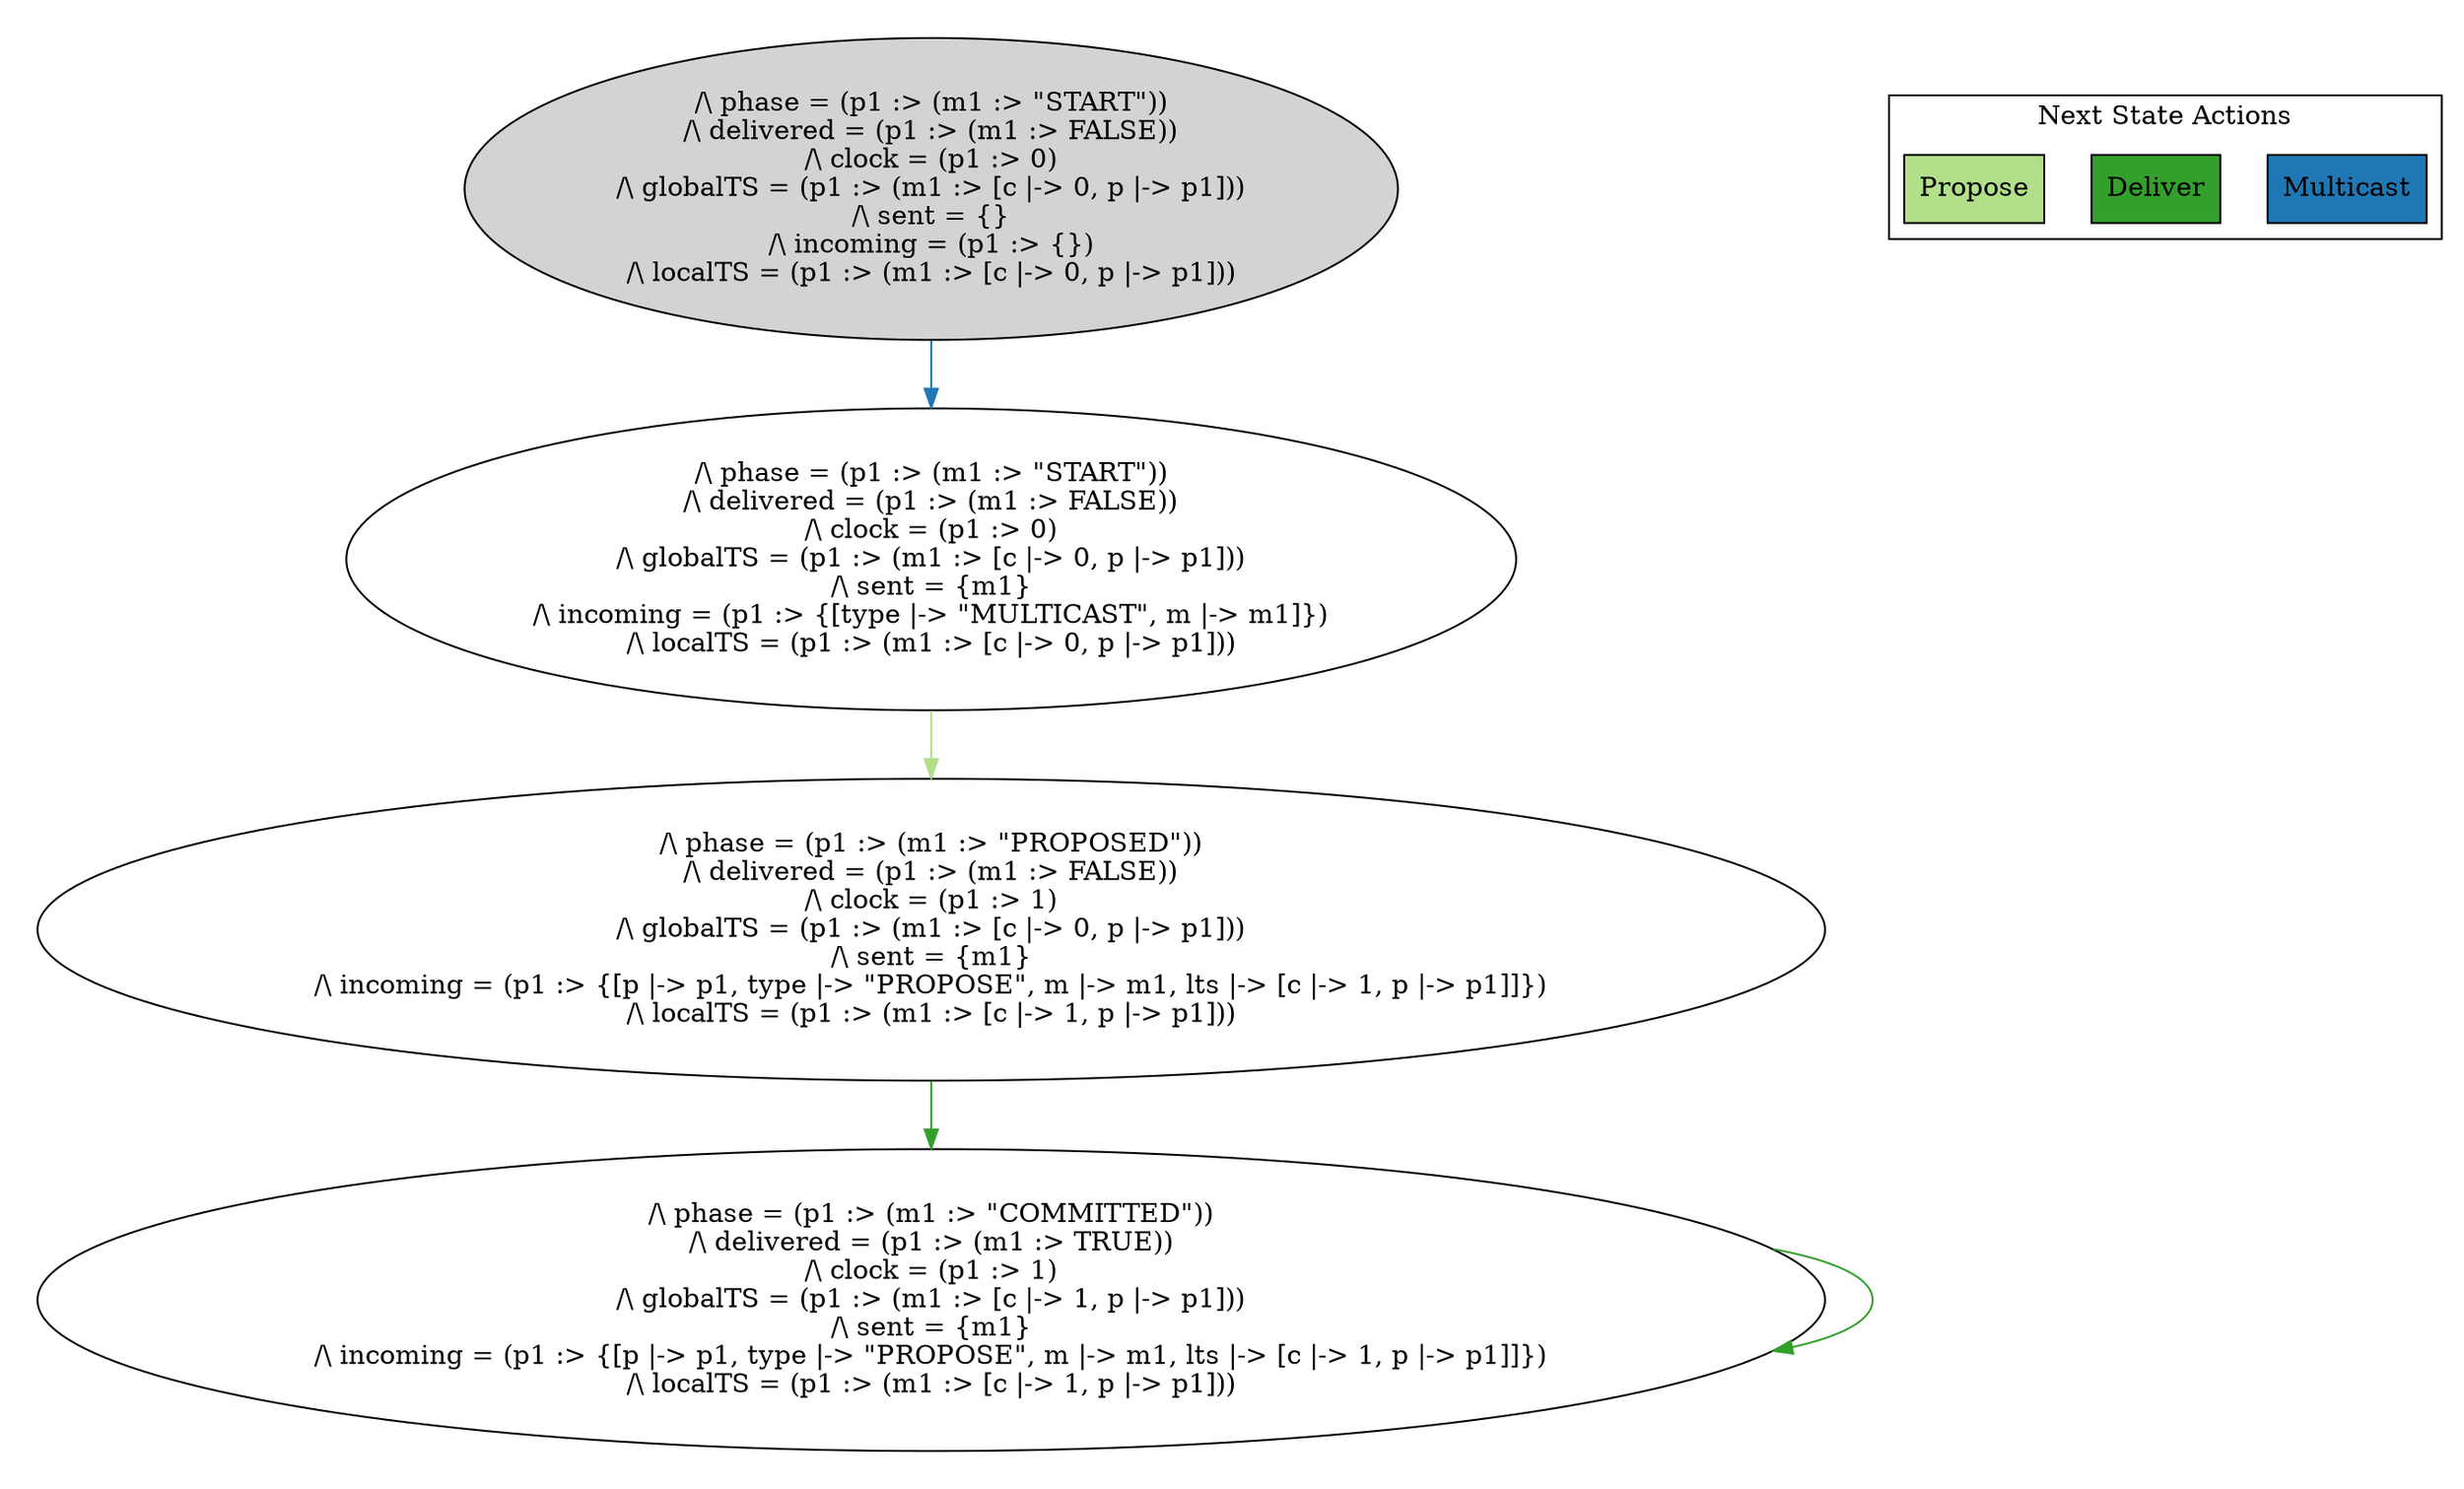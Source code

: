 strict digraph DiskGraph {
edge [colorscheme="paired12"]
nodesep=0.35;
subgraph cluster_graph {
color="white";
1478214846007456971 [label="/\\ phase = (p1 :> (m1 :> \"START\"))\n/\\ delivered = (p1 :> (m1 :> FALSE))\n/\\ clock = (p1 :> 0)\n/\\ globalTS = (p1 :> (m1 :> [c |-> 0, p |-> p1]))\n/\\ sent = {}\n/\\ incoming = (p1 :> {})\n/\\ localTS = (p1 :> (m1 :> [c |-> 0, p |-> p1]))",style = filled]
1478214846007456971 -> -2049881555557420215 [label="",color="2",fontcolor="2"];
-2049881555557420215 [label="/\\ phase = (p1 :> (m1 :> \"START\"))\n/\\ delivered = (p1 :> (m1 :> FALSE))\n/\\ clock = (p1 :> 0)\n/\\ globalTS = (p1 :> (m1 :> [c |-> 0, p |-> p1]))\n/\\ sent = {m1}\n/\\ incoming = (p1 :> {[type |-> \"MULTICAST\", m |-> m1]})\n/\\ localTS = (p1 :> (m1 :> [c |-> 0, p |-> p1]))"];
-2049881555557420215 -> -3965372161001602979 [label="",color="3",fontcolor="3"];
-3965372161001602979 [label="/\\ phase = (p1 :> (m1 :> \"PROPOSED\"))\n/\\ delivered = (p1 :> (m1 :> FALSE))\n/\\ clock = (p1 :> 1)\n/\\ globalTS = (p1 :> (m1 :> [c |-> 0, p |-> p1]))\n/\\ sent = {m1}\n/\\ incoming = (p1 :> {[p |-> p1, type |-> \"PROPOSE\", m |-> m1, lts |-> [c |-> 1, p |-> p1]]})\n/\\ localTS = (p1 :> (m1 :> [c |-> 1, p |-> p1]))"];
-3965372161001602979 -> -881278880900782476 [label="",color="4",fontcolor="4"];
-881278880900782476 [label="/\\ phase = (p1 :> (m1 :> \"COMMITTED\"))\n/\\ delivered = (p1 :> (m1 :> TRUE))\n/\\ clock = (p1 :> 1)\n/\\ globalTS = (p1 :> (m1 :> [c |-> 1, p |-> p1]))\n/\\ sent = {m1}\n/\\ incoming = (p1 :> {[p |-> p1, type |-> \"PROPOSE\", m |-> m1, lts |-> [c |-> 1, p |-> p1]]})\n/\\ localTS = (p1 :> (m1 :> [c |-> 1, p |-> p1]))"];
-881278880900782476 -> -881278880900782476 [label="",color="4",fontcolor="4"];
{rank = same; 1478214846007456971;}
{rank = same; -2049881555557420215;}
{rank = same; -3965372161001602979;}
{rank = same; -881278880900782476;}
}
subgraph cluster_legend {graph[style=bold];label = "Next State Actions" style="solid"
node [ labeljust="l",colorscheme="paired12",style=filled,shape=record ]
Multicast [label="Multicast",fillcolor=2]
Deliver [label="Deliver",fillcolor=4]
Propose [label="Propose",fillcolor=3]
}}